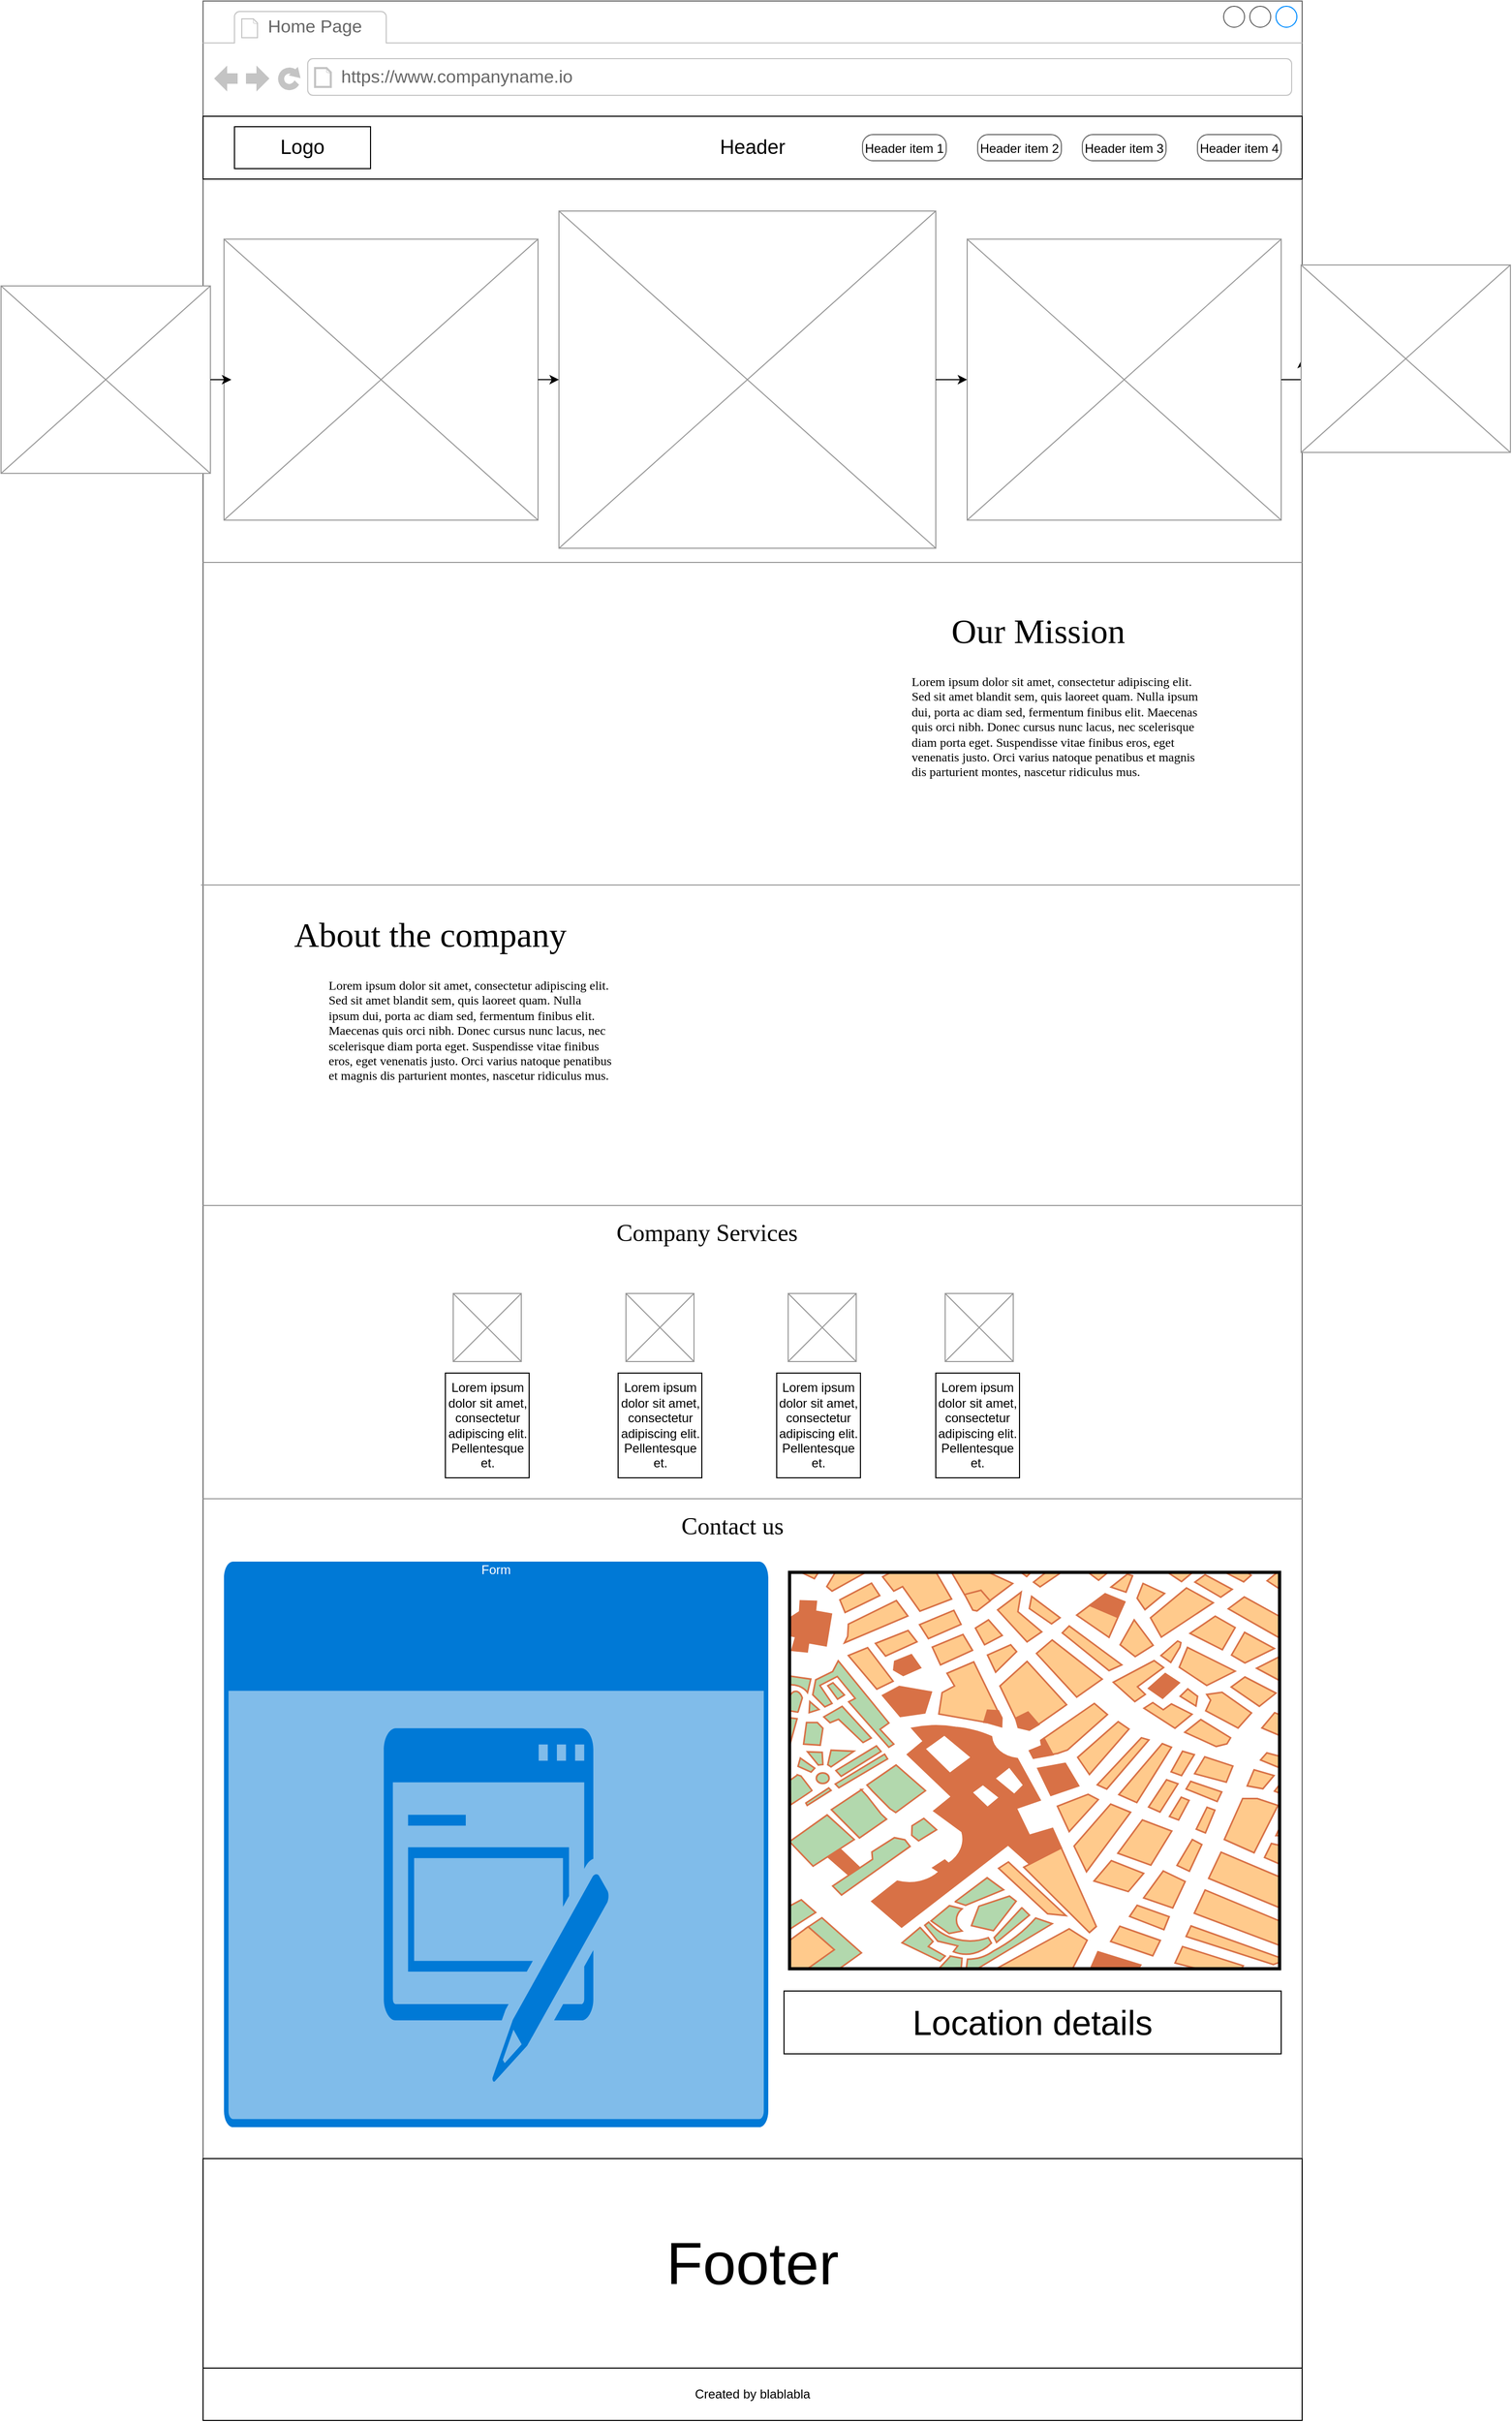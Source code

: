 <mxfile version="22.0.8" type="device">
  <diagram name="HomePage" id="2cc2dc42-3aac-f2a9-1cec-7a8b7cbee084">
    <mxGraphModel dx="2234" dy="651" grid="1" gridSize="10" guides="1" tooltips="1" connect="1" arrows="1" fold="1" page="1" pageScale="1" pageWidth="1100" pageHeight="850" background="none" math="0" shadow="0">
      <root>
        <mxCell id="0" />
        <mxCell id="1" parent="0" />
        <mxCell id="7026571954dc6520-1" value="" style="strokeWidth=1;shadow=0;dashed=0;align=center;html=1;shape=mxgraph.mockup.containers.browserWindow;rSize=0;strokeColor=#666666;mainText=,;recursiveResize=0;rounded=0;labelBackgroundColor=none;fontFamily=Verdana;fontSize=12" parent="1" vertex="1">
          <mxGeometry x="25" y="20" width="1050" height="2310" as="geometry" />
        </mxCell>
        <mxCell id="7026571954dc6520-2" value="Home Page" style="strokeWidth=1;shadow=0;dashed=0;align=center;html=1;shape=mxgraph.mockup.containers.anchor;fontSize=17;fontColor=#666666;align=left;" parent="7026571954dc6520-1" vertex="1">
          <mxGeometry x="60" y="12" width="110" height="26" as="geometry" />
        </mxCell>
        <mxCell id="7026571954dc6520-3" value="https://www.companyname.io" style="strokeWidth=1;shadow=0;dashed=0;align=center;html=1;shape=mxgraph.mockup.containers.anchor;rSize=0;fontSize=17;fontColor=#666666;align=left;" parent="7026571954dc6520-1" vertex="1">
          <mxGeometry x="130" y="60" width="250" height="26" as="geometry" />
        </mxCell>
        <mxCell id="7026571954dc6520-6" value="&lt;font style=&quot;font-size: 33px;&quot;&gt;Our Mission&lt;/font&gt;" style="text;html=1;points=[];align=left;verticalAlign=top;spacingTop=-4;fontSize=15;fontFamily=Verdana" parent="7026571954dc6520-1" vertex="1">
          <mxGeometry x="712.5" y="580" width="210" height="50" as="geometry" />
        </mxCell>
        <mxCell id="7026571954dc6520-7" value="Lorem ipsum dolor sit amet, consectetur adipiscing elit. Sed sit amet blandit sem, quis laoreet quam. Nulla ipsum dui, porta ac diam sed, fermentum finibus elit. Maecenas quis orci nibh. Donec cursus nunc lacus, nec scelerisque diam porta eget. Suspendisse vitae finibus eros, eget venenatis justo. Orci varius natoque penatibus et magnis dis parturient montes, nascetur ridiculus mus." style="text;html=1;points=[];align=left;verticalAlign=top;spacingTop=-4;fontSize=12;fontFamily=Verdana;whiteSpace=wrap;" parent="7026571954dc6520-1" vertex="1">
          <mxGeometry x="675" y="640" width="285" height="150" as="geometry" />
        </mxCell>
        <mxCell id="7026571954dc6520-8" value="&lt;font style=&quot;font-size: 33px;&quot;&gt;About the company&lt;/font&gt;" style="text;html=1;points=[];align=left;verticalAlign=top;spacingTop=-4;fontSize=15;fontFamily=Verdana" parent="7026571954dc6520-1" vertex="1">
          <mxGeometry x="85" y="870" width="340" height="50" as="geometry" />
        </mxCell>
        <mxCell id="7026571954dc6520-9" value="Lorem ipsum dolor sit amet, consectetur adipiscing elit. Sed sit amet blandit sem, quis laoreet quam. Nulla ipsum dui, porta ac diam sed, fermentum finibus elit. Maecenas quis orci nibh. Donec cursus nunc lacus, nec scelerisque diam porta eget. Suspendisse vitae finibus eros, eget venenatis justo. Orci varius natoque penatibus et magnis dis parturient montes, nascetur ridiculus mus." style="text;html=1;points=[];align=left;verticalAlign=top;spacingTop=-4;fontSize=12;fontFamily=Verdana;whiteSpace=wrap;" parent="7026571954dc6520-1" vertex="1">
          <mxGeometry x="117.75" y="930" width="274.5" height="170" as="geometry" />
        </mxCell>
        <mxCell id="7026571954dc6520-15" value="" style="verticalLabelPosition=bottom;shadow=0;dashed=0;align=center;html=1;verticalAlign=top;strokeWidth=1;shape=mxgraph.mockup.markup.line;strokeColor=#999999;rounded=0;labelBackgroundColor=none;fillColor=#ffffff;fontFamily=Verdana;fontSize=12;fontColor=#000000;" parent="7026571954dc6520-1" vertex="1">
          <mxGeometry y="1140" width="1050" height="20" as="geometry" />
        </mxCell>
        <mxCell id="7026571954dc6520-16" value="&lt;font style=&quot;font-size: 23px;&quot;&gt;Company Services&lt;/font&gt;" style="text;html=1;points=[];align=left;verticalAlign=top;spacingTop=-4;fontSize=15;fontFamily=Verdana" parent="7026571954dc6520-1" vertex="1">
          <mxGeometry x="393" y="1160" width="260" height="30" as="geometry" />
        </mxCell>
        <mxCell id="7026571954dc6520-21" value="" style="verticalLabelPosition=bottom;shadow=0;dashed=0;align=center;html=1;verticalAlign=top;strokeWidth=1;shape=mxgraph.mockup.markup.line;strokeColor=#999999;rounded=0;labelBackgroundColor=none;fillColor=#ffffff;fontFamily=Verdana;fontSize=12;fontColor=#000000;" parent="7026571954dc6520-1" vertex="1">
          <mxGeometry y="1420" width="1050" height="20" as="geometry" />
        </mxCell>
        <mxCell id="2FPmp4NiGXTtn7AZh2EG-2" value="&lt;font style=&quot;font-size: 19px;&quot;&gt;Header&lt;/font&gt;" style="rounded=0;whiteSpace=wrap;html=1;" vertex="1" parent="7026571954dc6520-1">
          <mxGeometry y="110" width="1050" height="60" as="geometry" />
        </mxCell>
        <mxCell id="2FPmp4NiGXTtn7AZh2EG-4" value="&lt;font style=&quot;font-size: 19px;&quot;&gt;Logo&lt;/font&gt;" style="rounded=0;whiteSpace=wrap;html=1;" vertex="1" parent="7026571954dc6520-1">
          <mxGeometry x="30" y="120" width="130" height="40" as="geometry" />
        </mxCell>
        <mxCell id="2FPmp4NiGXTtn7AZh2EG-5" value="&lt;font style=&quot;font-size: 12px;&quot;&gt;Header item 1&lt;/font&gt;" style="strokeWidth=1;shadow=0;dashed=0;align=center;html=1;shape=mxgraph.mockup.buttons.button;strokeColor=#666666;mainText=;buttonStyle=round;fontSize=17;fontStyle=0;fillColor=none;whiteSpace=wrap;rounded=0;labelBackgroundColor=none;" vertex="1" parent="7026571954dc6520-1">
          <mxGeometry x="630" y="127.5" width="80" height="25" as="geometry" />
        </mxCell>
        <mxCell id="2FPmp4NiGXTtn7AZh2EG-6" value="&lt;font style=&quot;font-size: 12px;&quot;&gt;Header item 2&lt;/font&gt;" style="strokeWidth=1;shadow=0;dashed=0;align=center;html=1;shape=mxgraph.mockup.buttons.button;strokeColor=#666666;mainText=;buttonStyle=round;fontSize=17;fontStyle=0;fillColor=none;whiteSpace=wrap;rounded=0;labelBackgroundColor=none;" vertex="1" parent="7026571954dc6520-1">
          <mxGeometry x="740" y="127.5" width="80" height="25" as="geometry" />
        </mxCell>
        <mxCell id="2FPmp4NiGXTtn7AZh2EG-7" value="&lt;font style=&quot;font-size: 12px;&quot;&gt;Header item 3&lt;/font&gt;" style="strokeWidth=1;shadow=0;dashed=0;align=center;html=1;shape=mxgraph.mockup.buttons.button;strokeColor=#666666;mainText=;buttonStyle=round;fontSize=17;fontStyle=0;fillColor=none;whiteSpace=wrap;rounded=0;labelBackgroundColor=none;" vertex="1" parent="7026571954dc6520-1">
          <mxGeometry x="840" y="127.5" width="80" height="25" as="geometry" />
        </mxCell>
        <mxCell id="2FPmp4NiGXTtn7AZh2EG-8" value="&lt;font style=&quot;font-size: 12px;&quot;&gt;Header item 4&lt;/font&gt;" style="strokeWidth=1;shadow=0;dashed=0;align=center;html=1;shape=mxgraph.mockup.buttons.button;strokeColor=#666666;mainText=;buttonStyle=round;fontSize=17;fontStyle=0;fillColor=none;whiteSpace=wrap;rounded=0;labelBackgroundColor=none;" vertex="1" parent="7026571954dc6520-1">
          <mxGeometry x="950" y="127.5" width="80" height="25" as="geometry" />
        </mxCell>
        <mxCell id="2FPmp4NiGXTtn7AZh2EG-9" value="" style="verticalLabelPosition=bottom;shadow=0;dashed=0;align=center;html=1;verticalAlign=top;strokeWidth=1;shape=mxgraph.mockup.markup.line;strokeColor=#999999;rounded=0;labelBackgroundColor=none;fillColor=#ffffff;fontFamily=Verdana;fontSize=12;fontColor=#000000;" vertex="1" parent="7026571954dc6520-1">
          <mxGeometry y="526" width="1050" height="20" as="geometry" />
        </mxCell>
        <mxCell id="2FPmp4NiGXTtn7AZh2EG-10" value="" style="verticalLabelPosition=bottom;shadow=0;dashed=0;align=center;html=1;verticalAlign=top;strokeWidth=1;shape=mxgraph.mockup.graphics.simpleIcon;strokeColor=#999999;fillColor=#ffffff;rounded=0;labelBackgroundColor=none;fontFamily=Verdana;fontSize=12;fontColor=#000000;aspect=fixed;" vertex="1" parent="7026571954dc6520-1">
          <mxGeometry x="-193" y="272" width="200" height="178.95" as="geometry" />
        </mxCell>
        <mxCell id="2FPmp4NiGXTtn7AZh2EG-22" value="" style="verticalLabelPosition=bottom;shadow=0;dashed=0;align=center;html=1;verticalAlign=top;strokeWidth=1;shape=mxgraph.mockup.graphics.simpleIcon;strokeColor=#999999;fillColor=#ffffff;rounded=0;labelBackgroundColor=none;fontFamily=Verdana;fontSize=12;fontColor=#000000;aspect=fixed;" vertex="1" parent="7026571954dc6520-1">
          <mxGeometry x="340" y="200.51" width="360" height="321.93" as="geometry" />
        </mxCell>
        <mxCell id="2FPmp4NiGXTtn7AZh2EG-11" value="" style="verticalLabelPosition=bottom;shadow=0;dashed=0;align=center;html=1;verticalAlign=top;strokeWidth=1;shape=mxgraph.mockup.graphics.simpleIcon;strokeColor=#999999;fillColor=#ffffff;rounded=0;labelBackgroundColor=none;fontFamily=Verdana;fontSize=12;fontColor=#000000;aspect=fixed;" vertex="1" parent="7026571954dc6520-1">
          <mxGeometry x="20" y="227.32" width="300" height="268.31" as="geometry" />
        </mxCell>
        <mxCell id="2FPmp4NiGXTtn7AZh2EG-12" value="" style="edgeStyle=orthogonalEdgeStyle;rounded=0;orthogonalLoop=1;jettySize=auto;html=1;" edge="1" parent="7026571954dc6520-1" source="2FPmp4NiGXTtn7AZh2EG-10" target="2FPmp4NiGXTtn7AZh2EG-11">
          <mxGeometry relative="1" as="geometry" />
        </mxCell>
        <mxCell id="2FPmp4NiGXTtn7AZh2EG-23" value="" style="edgeStyle=orthogonalEdgeStyle;rounded=0;orthogonalLoop=1;jettySize=auto;html=1;" edge="1" parent="7026571954dc6520-1" source="2FPmp4NiGXTtn7AZh2EG-11" target="2FPmp4NiGXTtn7AZh2EG-22">
          <mxGeometry relative="1" as="geometry">
            <mxPoint x="351" y="361" as="sourcePoint" />
            <mxPoint x="707" y="361" as="targetPoint" />
          </mxGeometry>
        </mxCell>
        <mxCell id="2FPmp4NiGXTtn7AZh2EG-13" value="" style="verticalLabelPosition=bottom;shadow=0;dashed=0;align=center;html=1;verticalAlign=top;strokeWidth=1;shape=mxgraph.mockup.graphics.simpleIcon;strokeColor=#999999;fillColor=#ffffff;rounded=0;labelBackgroundColor=none;fontFamily=Verdana;fontSize=12;fontColor=#000000;aspect=fixed;" vertex="1" parent="7026571954dc6520-1">
          <mxGeometry x="730" y="227.32" width="300" height="268.31" as="geometry" />
        </mxCell>
        <mxCell id="2FPmp4NiGXTtn7AZh2EG-14" value="" style="edgeStyle=orthogonalEdgeStyle;rounded=0;orthogonalLoop=1;jettySize=auto;html=1;" edge="1" parent="7026571954dc6520-1" source="2FPmp4NiGXTtn7AZh2EG-22" target="2FPmp4NiGXTtn7AZh2EG-13">
          <mxGeometry relative="1" as="geometry" />
        </mxCell>
        <mxCell id="2FPmp4NiGXTtn7AZh2EG-31" value="" style="group" vertex="1" connectable="0" parent="7026571954dc6520-1">
          <mxGeometry x="70" y="546" width="329" height="264" as="geometry" />
        </mxCell>
        <mxCell id="2FPmp4NiGXTtn7AZh2EG-24" value="" style="shape=image;html=1;verticalAlign=top;verticalLabelPosition=bottom;labelBackgroundColor=#ffffff;imageAspect=0;aspect=fixed;image=https://cdn4.iconfinder.com/data/icons/evil-icons-user-interface/64/picture-128.png" vertex="1" parent="2FPmp4NiGXTtn7AZh2EG-31">
          <mxGeometry x="8.916" width="143.946" height="143.946" as="geometry" />
        </mxCell>
        <mxCell id="2FPmp4NiGXTtn7AZh2EG-26" value="" style="shape=image;html=1;verticalAlign=top;verticalLabelPosition=bottom;labelBackgroundColor=#ffffff;imageAspect=0;aspect=fixed;image=https://cdn4.iconfinder.com/data/icons/evil-icons-user-interface/64/picture-128.png;container=0;" vertex="1" parent="2FPmp4NiGXTtn7AZh2EG-31">
          <mxGeometry x="44.58" y="146.744" width="116.154" height="116.154" as="geometry" />
        </mxCell>
        <mxCell id="2FPmp4NiGXTtn7AZh2EG-25" value="" style="shape=image;html=1;verticalAlign=top;verticalLabelPosition=bottom;labelBackgroundColor=#ffffff;imageAspect=0;aspect=fixed;image=https://cdn4.iconfinder.com/data/icons/evil-icons-user-interface/64/picture-128.png;container=0;" vertex="1" parent="2FPmp4NiGXTtn7AZh2EG-31">
          <mxGeometry x="102.534" y="37.225" width="187.76" height="187.76" as="geometry" />
        </mxCell>
        <mxCell id="2FPmp4NiGXTtn7AZh2EG-32" value="" style="verticalLabelPosition=bottom;shadow=0;dashed=0;align=center;html=1;verticalAlign=top;strokeWidth=1;shape=mxgraph.mockup.markup.line;strokeColor=#999999;rounded=0;labelBackgroundColor=none;fillColor=#ffffff;fontFamily=Verdana;fontSize=12;fontColor=#000000;" vertex="1" parent="7026571954dc6520-1">
          <mxGeometry x="-2" y="834" width="1050" height="20" as="geometry" />
        </mxCell>
        <mxCell id="2FPmp4NiGXTtn7AZh2EG-39" value="" style="shape=image;html=1;verticalAlign=top;verticalLabelPosition=bottom;labelBackgroundColor=#ffffff;imageAspect=0;aspect=fixed;image=https://cdn4.iconfinder.com/data/icons/evil-icons-user-interface/64/picture-128.png" vertex="1" parent="7026571954dc6520-1">
          <mxGeometry x="793.026" y="870" width="143.946" height="143.946" as="geometry" />
        </mxCell>
        <mxCell id="2FPmp4NiGXTtn7AZh2EG-38" value="" style="group" vertex="1" connectable="0" parent="7026571954dc6520-1">
          <mxGeometry x="665" y="865" width="329" height="264" as="geometry" />
        </mxCell>
        <mxCell id="2FPmp4NiGXTtn7AZh2EG-41" value="" style="shape=image;html=1;verticalAlign=top;verticalLabelPosition=bottom;labelBackgroundColor=#ffffff;imageAspect=0;aspect=fixed;image=https://cdn4.iconfinder.com/data/icons/evil-icons-user-interface/64/picture-128.png;container=0;" vertex="1" parent="2FPmp4NiGXTtn7AZh2EG-38">
          <mxGeometry y="38.12" width="201.88" height="201.88" as="geometry" />
        </mxCell>
        <mxCell id="2FPmp4NiGXTtn7AZh2EG-40" value="" style="shape=image;html=1;verticalAlign=top;verticalLabelPosition=bottom;labelBackgroundColor=#ffffff;imageAspect=0;aspect=fixed;image=https://cdn4.iconfinder.com/data/icons/evil-icons-user-interface/64/picture-128.png;container=0;" vertex="1" parent="7026571954dc6520-1">
          <mxGeometry x="820.0" y="1013.944" width="116.154" height="116.154" as="geometry" />
        </mxCell>
        <mxCell id="2FPmp4NiGXTtn7AZh2EG-42" value="" style="verticalLabelPosition=bottom;shadow=0;dashed=0;align=center;html=1;verticalAlign=top;strokeWidth=1;shape=mxgraph.mockup.graphics.simpleIcon;strokeColor=#999999;fillColor=#ffffff;rounded=0;labelBackgroundColor=none;fontFamily=Verdana;fontSize=12;fontColor=#000000;aspect=fixed;" vertex="1" parent="7026571954dc6520-1">
          <mxGeometry x="239" y="1234" width="65" height="65" as="geometry" />
        </mxCell>
        <mxCell id="2FPmp4NiGXTtn7AZh2EG-43" value="" style="verticalLabelPosition=bottom;shadow=0;dashed=0;align=center;html=1;verticalAlign=top;strokeWidth=1;shape=mxgraph.mockup.graphics.simpleIcon;strokeColor=#999999;fillColor=#ffffff;rounded=0;labelBackgroundColor=none;fontFamily=Verdana;fontSize=12;fontColor=#000000;aspect=fixed;" vertex="1" parent="7026571954dc6520-1">
          <mxGeometry x="404" y="1234" width="65" height="65" as="geometry" />
        </mxCell>
        <mxCell id="2FPmp4NiGXTtn7AZh2EG-44" value="" style="verticalLabelPosition=bottom;shadow=0;dashed=0;align=center;html=1;verticalAlign=top;strokeWidth=1;shape=mxgraph.mockup.graphics.simpleIcon;strokeColor=#999999;fillColor=#ffffff;rounded=0;labelBackgroundColor=none;fontFamily=Verdana;fontSize=12;fontColor=#000000;aspect=fixed;" vertex="1" parent="7026571954dc6520-1">
          <mxGeometry x="559" y="1234" width="65" height="65" as="geometry" />
        </mxCell>
        <mxCell id="2FPmp4NiGXTtn7AZh2EG-45" value="" style="verticalLabelPosition=bottom;shadow=0;dashed=0;align=center;html=1;verticalAlign=top;strokeWidth=1;shape=mxgraph.mockup.graphics.simpleIcon;strokeColor=#999999;fillColor=#ffffff;rounded=0;labelBackgroundColor=none;fontFamily=Verdana;fontSize=12;fontColor=#000000;aspect=fixed;" vertex="1" parent="7026571954dc6520-1">
          <mxGeometry x="709" y="1234" width="65" height="65" as="geometry" />
        </mxCell>
        <mxCell id="2FPmp4NiGXTtn7AZh2EG-46" value="Lorem ipsum dolor sit amet, consectetur adipiscing elit. Pellentesque et." style="rounded=0;whiteSpace=wrap;html=1;" vertex="1" parent="7026571954dc6520-1">
          <mxGeometry x="231.5" y="1310" width="80" height="100" as="geometry" />
        </mxCell>
        <mxCell id="2FPmp4NiGXTtn7AZh2EG-47" value="Lorem ipsum dolor sit amet, consectetur adipiscing elit. Pellentesque et." style="rounded=0;whiteSpace=wrap;html=1;" vertex="1" parent="7026571954dc6520-1">
          <mxGeometry x="396.5" y="1310" width="80" height="100" as="geometry" />
        </mxCell>
        <mxCell id="2FPmp4NiGXTtn7AZh2EG-48" value="Lorem ipsum dolor sit amet, consectetur adipiscing elit. Pellentesque et." style="rounded=0;whiteSpace=wrap;html=1;" vertex="1" parent="7026571954dc6520-1">
          <mxGeometry x="548.03" y="1310" width="80" height="100" as="geometry" />
        </mxCell>
        <mxCell id="2FPmp4NiGXTtn7AZh2EG-49" value="Lorem ipsum dolor sit amet, consectetur adipiscing elit. Pellentesque et." style="rounded=0;whiteSpace=wrap;html=1;" vertex="1" parent="7026571954dc6520-1">
          <mxGeometry x="700" y="1310" width="80" height="100" as="geometry" />
        </mxCell>
        <mxCell id="2FPmp4NiGXTtn7AZh2EG-51" value="" style="verticalLabelPosition=bottom;shadow=0;dashed=0;align=center;html=1;verticalAlign=top;strokeWidth=1;shape=mxgraph.mockup.misc.map;" vertex="1" parent="7026571954dc6520-1">
          <mxGeometry x="560" y="1500" width="470" height="380" as="geometry" />
        </mxCell>
        <mxCell id="2FPmp4NiGXTtn7AZh2EG-52" value="&lt;font style=&quot;font-size: 33px;&quot;&gt;Location details&lt;/font&gt;" style="rounded=0;whiteSpace=wrap;html=1;" vertex="1" parent="7026571954dc6520-1">
          <mxGeometry x="555" y="1900" width="475" height="60" as="geometry" />
        </mxCell>
        <mxCell id="2FPmp4NiGXTtn7AZh2EG-83" value="Form" style="html=1;whiteSpace=wrap;strokeColor=none;fillColor=#0079D6;labelPosition=center;verticalLabelPosition=middle;verticalAlign=top;align=center;fontSize=12;outlineConnect=0;spacingTop=-6;fontColor=#FFFFFF;sketch=0;shape=mxgraph.sitemap.form;" vertex="1" parent="7026571954dc6520-1">
          <mxGeometry x="20" y="1490" width="520" height="540" as="geometry" />
        </mxCell>
        <mxCell id="2FPmp4NiGXTtn7AZh2EG-84" value="" style="verticalLabelPosition=bottom;shadow=0;dashed=0;align=center;html=1;verticalAlign=top;strokeWidth=1;shape=mxgraph.mockup.markup.line;strokeColor=#999999;rounded=0;labelBackgroundColor=none;fillColor=#ffffff;fontFamily=Verdana;fontSize=12;fontColor=#000000;" vertex="1" parent="7026571954dc6520-1">
          <mxGeometry y="2050" width="1050" height="20" as="geometry" />
        </mxCell>
        <mxCell id="2FPmp4NiGXTtn7AZh2EG-50" value="&lt;font style=&quot;font-size: 23px;&quot;&gt;Contact us&lt;/font&gt;" style="text;html=1;points=[];align=left;verticalAlign=top;spacingTop=-4;fontSize=15;fontFamily=Verdana" vertex="1" parent="7026571954dc6520-1">
          <mxGeometry x="455" y="1440" width="150" height="30" as="geometry" />
        </mxCell>
        <mxCell id="2FPmp4NiGXTtn7AZh2EG-85" value="Created by blablabla" style="rounded=0;whiteSpace=wrap;html=1;" vertex="1" parent="7026571954dc6520-1">
          <mxGeometry y="2260" width="1050" height="50" as="geometry" />
        </mxCell>
        <mxCell id="2FPmp4NiGXTtn7AZh2EG-86" value="&lt;font style=&quot;font-size: 57px;&quot;&gt;Footer&lt;/font&gt;" style="rounded=0;whiteSpace=wrap;html=1;" vertex="1" parent="7026571954dc6520-1">
          <mxGeometry y="2060" width="1050" height="200" as="geometry" />
        </mxCell>
        <mxCell id="2FPmp4NiGXTtn7AZh2EG-16" value="" style="edgeStyle=orthogonalEdgeStyle;rounded=0;orthogonalLoop=1;jettySize=auto;html=1;" edge="1" parent="1" source="2FPmp4NiGXTtn7AZh2EG-13" target="2FPmp4NiGXTtn7AZh2EG-15">
          <mxGeometry relative="1" as="geometry" />
        </mxCell>
        <mxCell id="2FPmp4NiGXTtn7AZh2EG-15" value="" style="verticalLabelPosition=bottom;shadow=0;dashed=0;align=center;html=1;verticalAlign=top;strokeWidth=1;shape=mxgraph.mockup.graphics.simpleIcon;strokeColor=#999999;fillColor=#ffffff;rounded=0;labelBackgroundColor=none;fontFamily=Verdana;fontSize=12;fontColor=#000000;aspect=fixed;" vertex="1" parent="1">
          <mxGeometry x="1074" y="272" width="200" height="178.95" as="geometry" />
        </mxCell>
      </root>
    </mxGraphModel>
  </diagram>
</mxfile>
